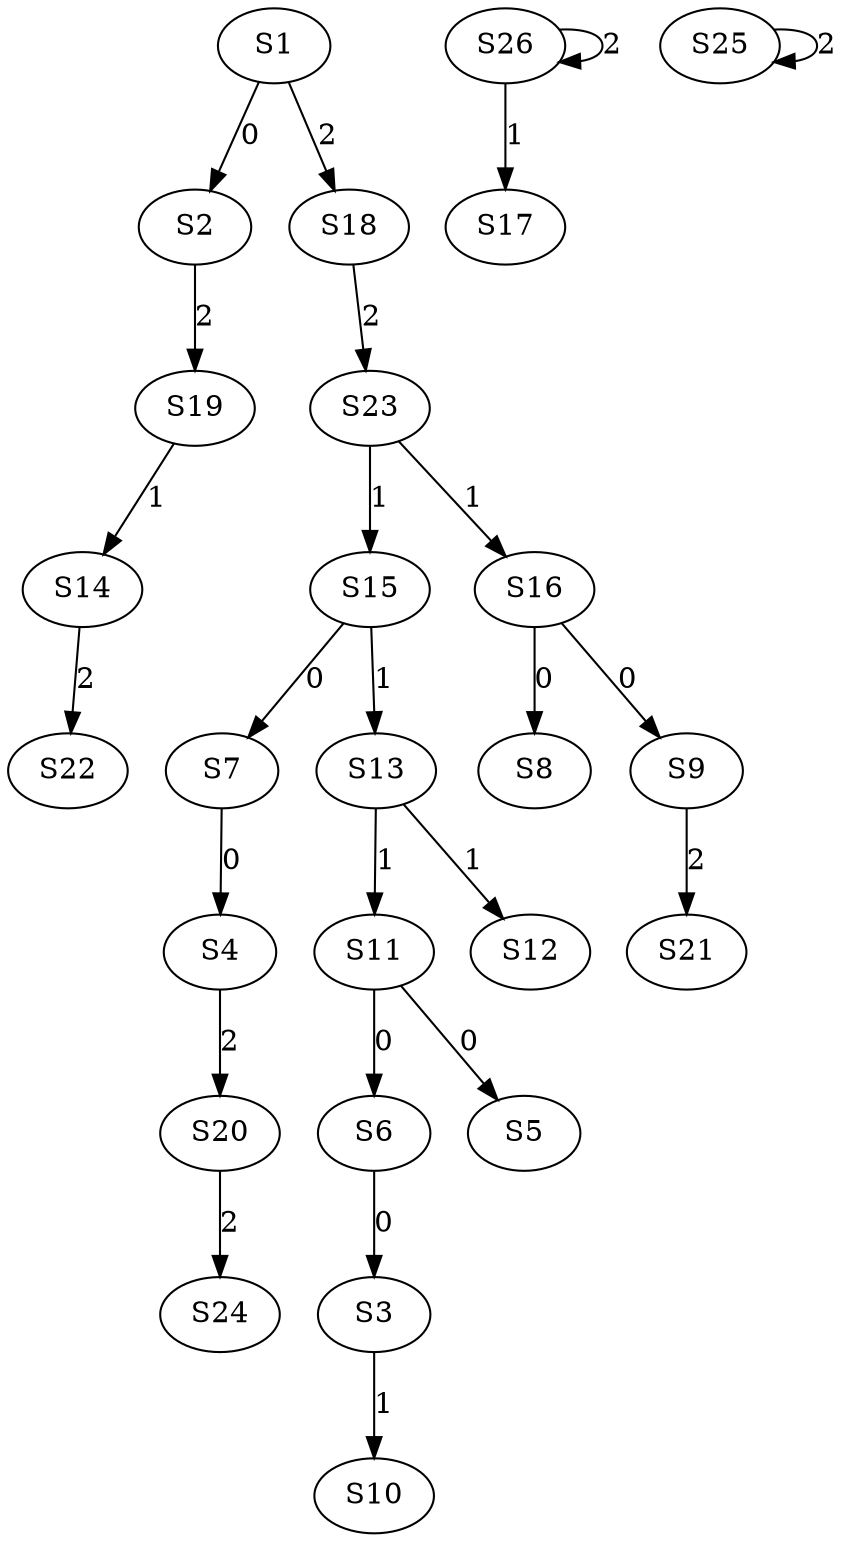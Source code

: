 strict digraph {
	S1 -> S2 [ label = 0 ];
	S6 -> S3 [ label = 0 ];
	S7 -> S4 [ label = 0 ];
	S11 -> S5 [ label = 0 ];
	S11 -> S6 [ label = 0 ];
	S15 -> S7 [ label = 0 ];
	S16 -> S8 [ label = 0 ];
	S16 -> S9 [ label = 0 ];
	S3 -> S10 [ label = 1 ];
	S13 -> S11 [ label = 1 ];
	S13 -> S12 [ label = 1 ];
	S15 -> S13 [ label = 1 ];
	S19 -> S14 [ label = 1 ];
	S23 -> S15 [ label = 1 ];
	S23 -> S16 [ label = 1 ];
	S26 -> S17 [ label = 1 ];
	S1 -> S18 [ label = 2 ];
	S2 -> S19 [ label = 2 ];
	S4 -> S20 [ label = 2 ];
	S9 -> S21 [ label = 2 ];
	S14 -> S22 [ label = 2 ];
	S18 -> S23 [ label = 2 ];
	S20 -> S24 [ label = 2 ];
	S25 -> S25 [ label = 2 ];
	S26 -> S26 [ label = 2 ];
}